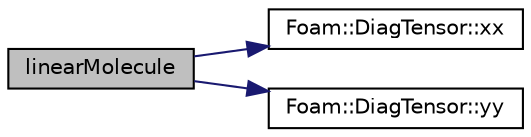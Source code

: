 digraph "linearMolecule"
{
  bgcolor="transparent";
  edge [fontname="Helvetica",fontsize="10",labelfontname="Helvetica",labelfontsize="10"];
  node [fontname="Helvetica",fontsize="10",shape=record];
  rankdir="LR";
  Node550 [label="linearMolecule",height=0.2,width=0.4,color="black", fillcolor="grey75", style="filled", fontcolor="black"];
  Node550 -> Node551 [color="midnightblue",fontsize="10",style="solid",fontname="Helvetica"];
  Node551 [label="Foam::DiagTensor::xx",height=0.2,width=0.4,color="black",URL="$a28801.html#a1b97c7c1ed81b4fb23da8dcb71a8cd2a"];
  Node550 -> Node552 [color="midnightblue",fontsize="10",style="solid",fontname="Helvetica"];
  Node552 [label="Foam::DiagTensor::yy",height=0.2,width=0.4,color="black",URL="$a28801.html#aba9d77023a5662b9c2d3639d5de555a0"];
}
